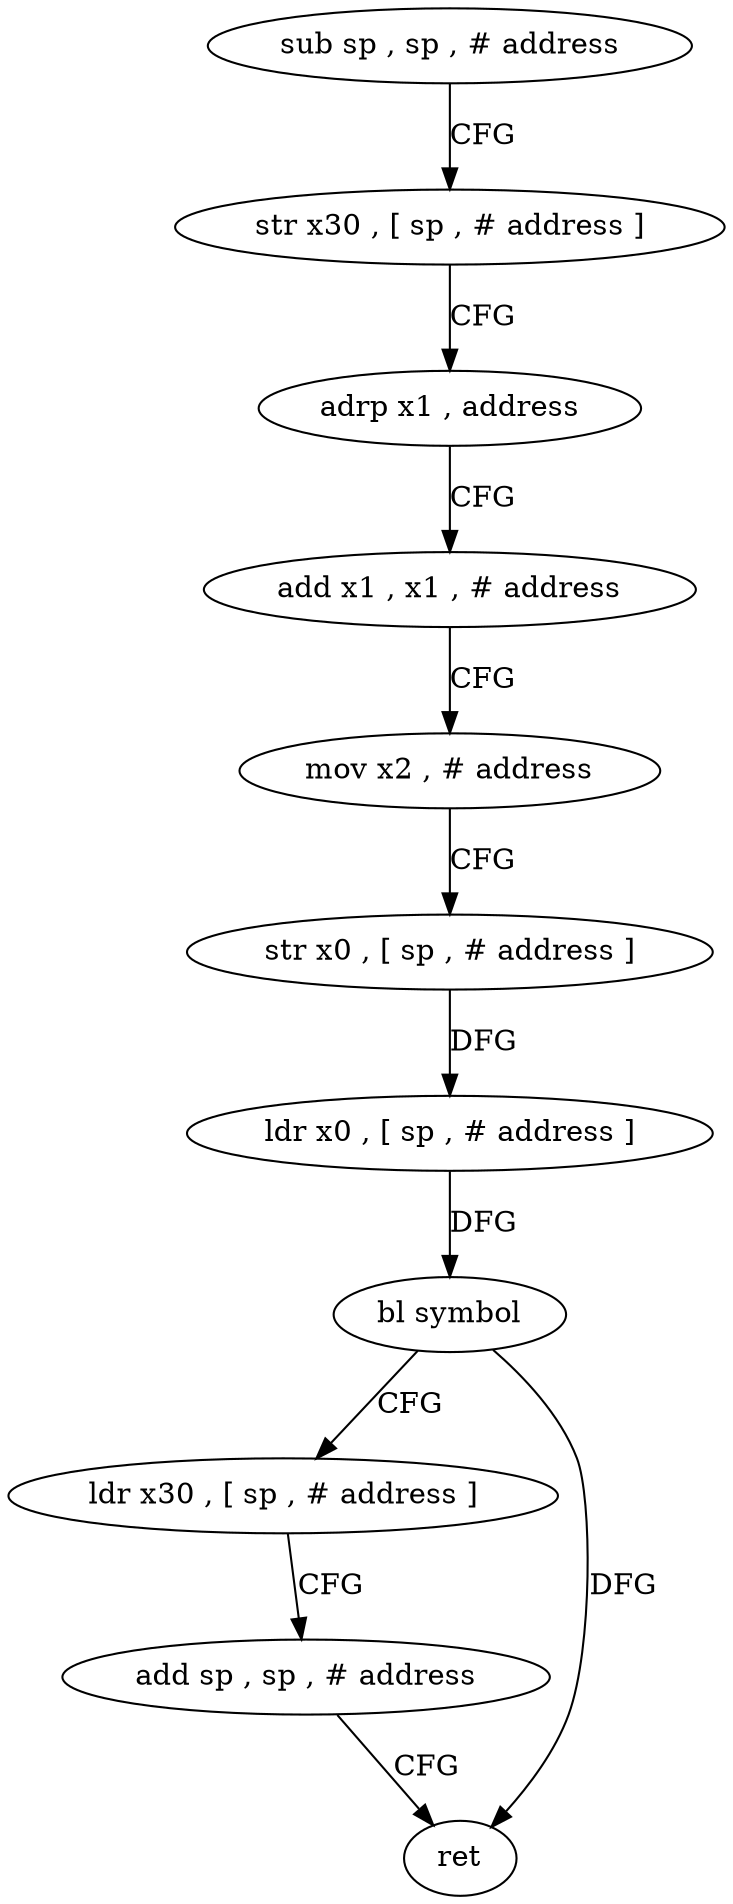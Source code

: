 digraph "func" {
"4233568" [label = "sub sp , sp , # address" ]
"4233572" [label = "str x30 , [ sp , # address ]" ]
"4233576" [label = "adrp x1 , address" ]
"4233580" [label = "add x1 , x1 , # address" ]
"4233584" [label = "mov x2 , # address" ]
"4233588" [label = "str x0 , [ sp , # address ]" ]
"4233592" [label = "ldr x0 , [ sp , # address ]" ]
"4233596" [label = "bl symbol" ]
"4233600" [label = "ldr x30 , [ sp , # address ]" ]
"4233604" [label = "add sp , sp , # address" ]
"4233608" [label = "ret" ]
"4233568" -> "4233572" [ label = "CFG" ]
"4233572" -> "4233576" [ label = "CFG" ]
"4233576" -> "4233580" [ label = "CFG" ]
"4233580" -> "4233584" [ label = "CFG" ]
"4233584" -> "4233588" [ label = "CFG" ]
"4233588" -> "4233592" [ label = "DFG" ]
"4233592" -> "4233596" [ label = "DFG" ]
"4233596" -> "4233600" [ label = "CFG" ]
"4233596" -> "4233608" [ label = "DFG" ]
"4233600" -> "4233604" [ label = "CFG" ]
"4233604" -> "4233608" [ label = "CFG" ]
}
